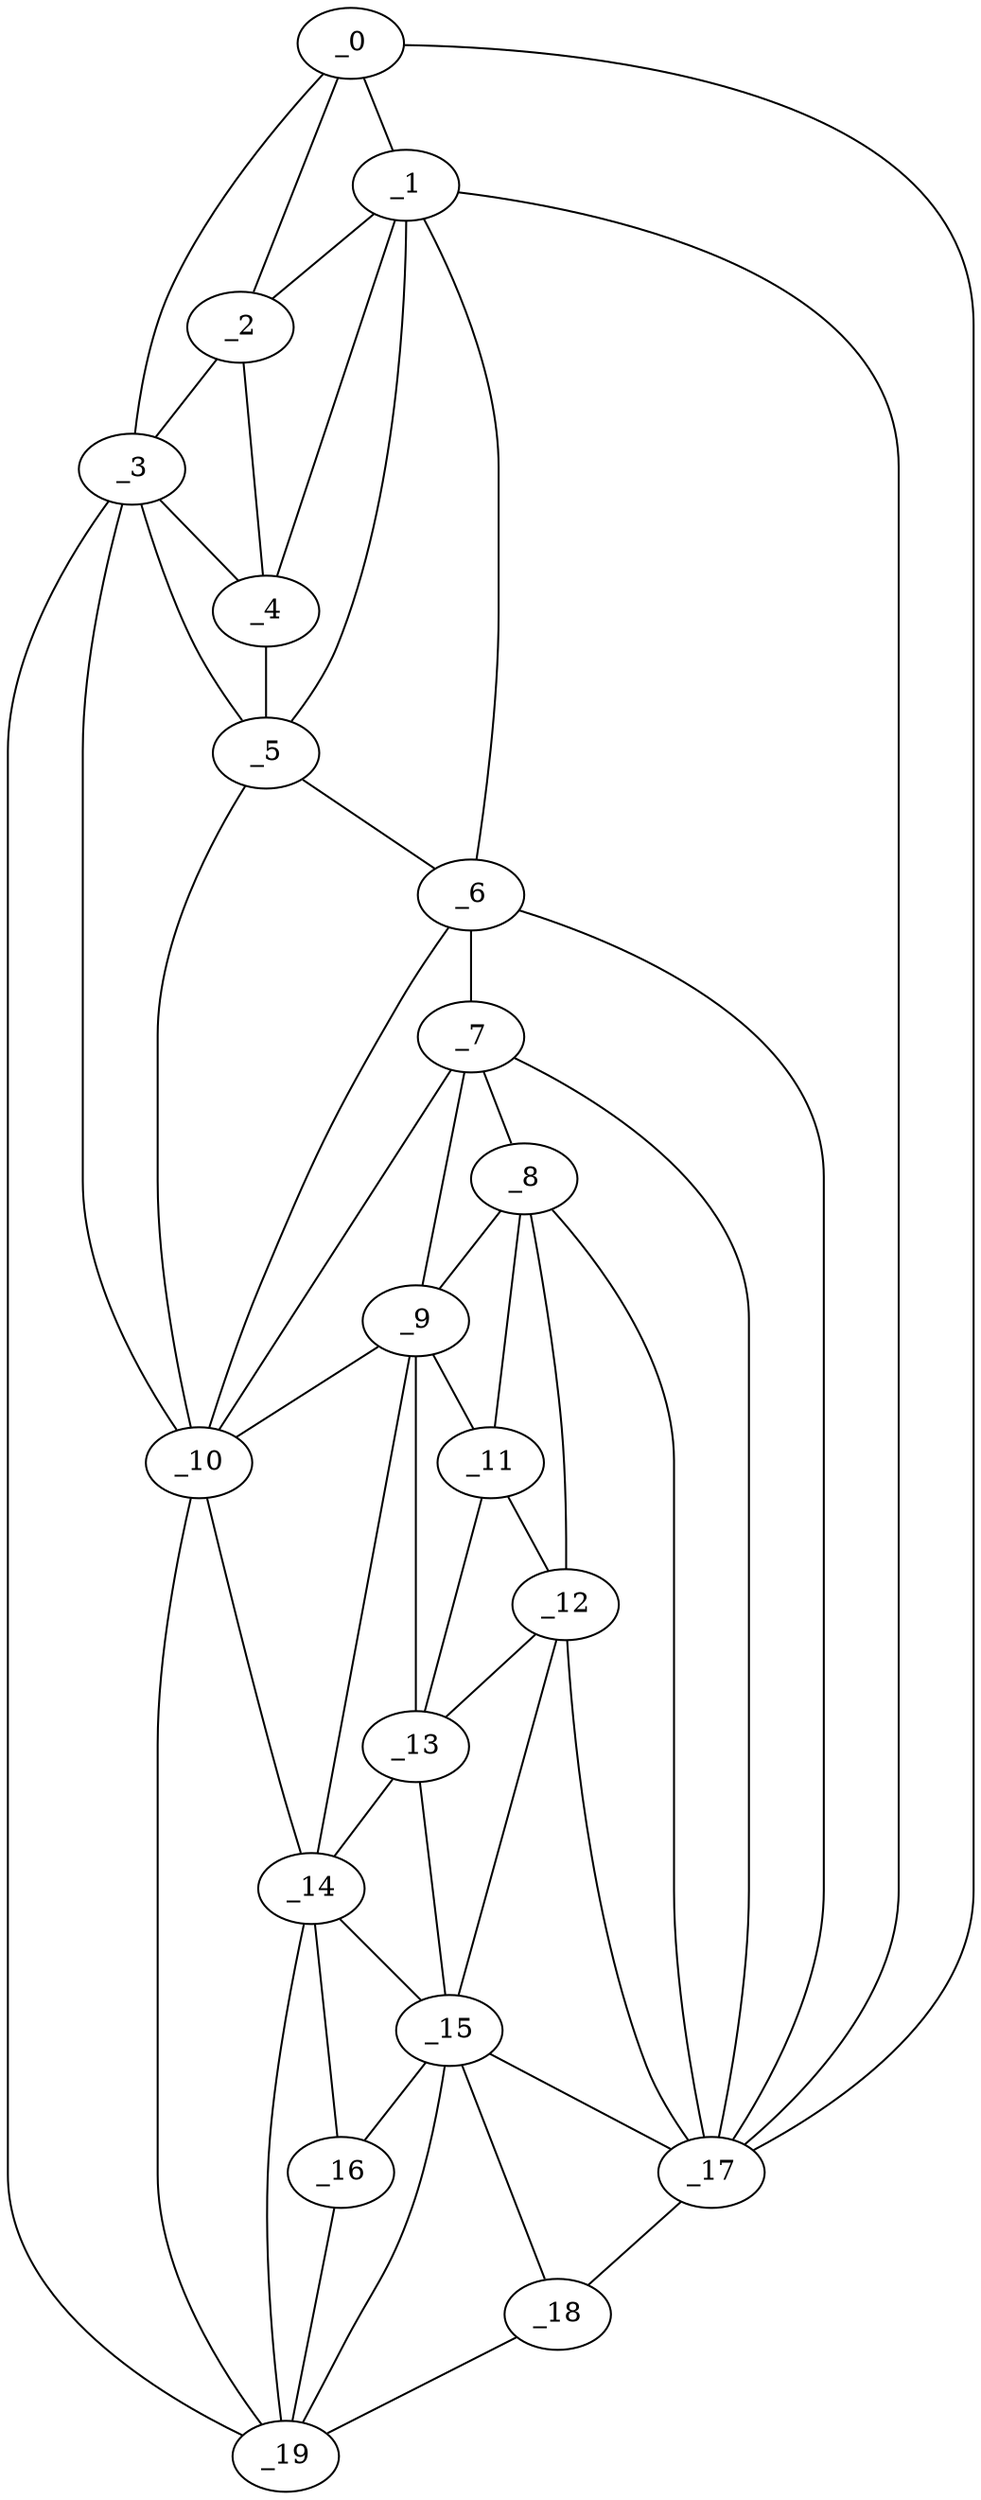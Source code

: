 graph "obj98__155.gxl" {
	_0	 [x=6,
		y=59];
	_1	 [x=17,
		y=58];
	_0 -- _1	 [valence=1];
	_2	 [x=18,
		y=69];
	_0 -- _2	 [valence=2];
	_3	 [x=18,
		y=84];
	_0 -- _3	 [valence=1];
	_17	 [x=112,
		y=42];
	_0 -- _17	 [valence=1];
	_1 -- _2	 [valence=2];
	_4	 [x=35,
		y=57];
	_1 -- _4	 [valence=2];
	_5	 [x=42,
		y=56];
	_1 -- _5	 [valence=2];
	_6	 [x=57,
		y=53];
	_1 -- _6	 [valence=2];
	_1 -- _17	 [valence=1];
	_2 -- _3	 [valence=1];
	_2 -- _4	 [valence=1];
	_3 -- _4	 [valence=2];
	_3 -- _5	 [valence=2];
	_10	 [x=85,
		y=73];
	_3 -- _10	 [valence=1];
	_19	 [x=125,
		y=67];
	_3 -- _19	 [valence=1];
	_4 -- _5	 [valence=1];
	_5 -- _6	 [valence=2];
	_5 -- _10	 [valence=2];
	_7	 [x=65,
		y=52];
	_6 -- _7	 [valence=1];
	_6 -- _10	 [valence=2];
	_6 -- _17	 [valence=2];
	_8	 [x=78,
		y=50];
	_7 -- _8	 [valence=2];
	_9	 [x=84,
		y=60];
	_7 -- _9	 [valence=2];
	_7 -- _10	 [valence=2];
	_7 -- _17	 [valence=2];
	_8 -- _9	 [valence=1];
	_11	 [x=87,
		y=52];
	_8 -- _11	 [valence=2];
	_12	 [x=96,
		y=49];
	_8 -- _12	 [valence=2];
	_8 -- _17	 [valence=2];
	_9 -- _10	 [valence=2];
	_9 -- _11	 [valence=1];
	_13	 [x=98,
		y=58];
	_9 -- _13	 [valence=2];
	_14	 [x=100,
		y=70];
	_9 -- _14	 [valence=2];
	_10 -- _14	 [valence=2];
	_10 -- _19	 [valence=2];
	_11 -- _12	 [valence=1];
	_11 -- _13	 [valence=2];
	_12 -- _13	 [valence=2];
	_15	 [x=108,
		y=57];
	_12 -- _15	 [valence=2];
	_12 -- _17	 [valence=2];
	_13 -- _14	 [valence=1];
	_13 -- _15	 [valence=2];
	_14 -- _15	 [valence=2];
	_16	 [x=111,
		y=68];
	_14 -- _16	 [valence=2];
	_14 -- _19	 [valence=1];
	_15 -- _16	 [valence=1];
	_15 -- _17	 [valence=2];
	_18	 [x=125,
		y=53];
	_15 -- _18	 [valence=2];
	_15 -- _19	 [valence=2];
	_16 -- _19	 [valence=2];
	_17 -- _18	 [valence=1];
	_18 -- _19	 [valence=1];
}
